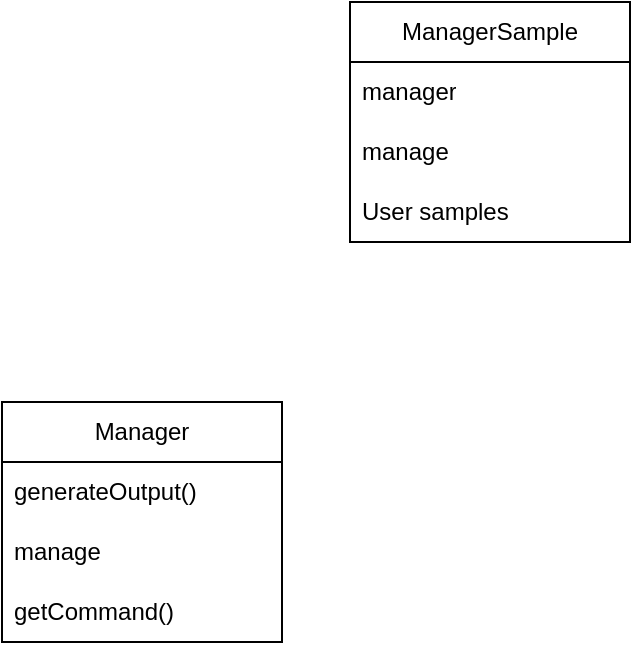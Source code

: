 <mxfile version="24.8.4">
  <diagram id="C5RBs43oDa-KdzZeNtuy" name="Manager">
    <mxGraphModel dx="1042" dy="573" grid="1" gridSize="10" guides="1" tooltips="1" connect="1" arrows="1" fold="1" page="1" pageScale="1" pageWidth="827" pageHeight="1169" math="0" shadow="0">
      <root>
        <mxCell id="WIyWlLk6GJQsqaUBKTNV-0" />
        <mxCell id="WIyWlLk6GJQsqaUBKTNV-1" parent="WIyWlLk6GJQsqaUBKTNV-0" />
        <mxCell id="9lalcjFkK34h0deYs-YS-0" value="ManagerSample" style="swimlane;fontStyle=0;childLayout=stackLayout;horizontal=1;startSize=30;horizontalStack=0;resizeParent=1;resizeParentMax=0;resizeLast=0;collapsible=1;marginBottom=0;whiteSpace=wrap;html=1;" parent="WIyWlLk6GJQsqaUBKTNV-1" vertex="1">
          <mxGeometry x="344" y="40" width="140" height="120" as="geometry" />
        </mxCell>
        <mxCell id="9lalcjFkK34h0deYs-YS-1" value="manager" style="text;strokeColor=none;fillColor=none;align=left;verticalAlign=middle;spacingLeft=4;spacingRight=4;overflow=hidden;points=[[0,0.5],[1,0.5]];portConstraint=eastwest;rotatable=0;whiteSpace=wrap;html=1;" parent="9lalcjFkK34h0deYs-YS-0" vertex="1">
          <mxGeometry y="30" width="140" height="30" as="geometry" />
        </mxCell>
        <mxCell id="_mAt1zkfzUNuX4AdIRLx-2" value="manage" style="text;strokeColor=none;fillColor=none;align=left;verticalAlign=middle;spacingLeft=4;spacingRight=4;overflow=hidden;points=[[0,0.5],[1,0.5]];portConstraint=eastwest;rotatable=0;whiteSpace=wrap;html=1;" vertex="1" parent="9lalcjFkK34h0deYs-YS-0">
          <mxGeometry y="60" width="140" height="30" as="geometry" />
        </mxCell>
        <mxCell id="9lalcjFkK34h0deYs-YS-2" value="User samples" style="text;strokeColor=none;fillColor=none;align=left;verticalAlign=middle;spacingLeft=4;spacingRight=4;overflow=hidden;points=[[0,0.5],[1,0.5]];portConstraint=eastwest;rotatable=0;whiteSpace=wrap;html=1;" parent="9lalcjFkK34h0deYs-YS-0" vertex="1">
          <mxGeometry y="90" width="140" height="30" as="geometry" />
        </mxCell>
        <mxCell id="9lalcjFkK34h0deYs-YS-4" value="Manager" style="swimlane;fontStyle=0;childLayout=stackLayout;horizontal=1;startSize=30;horizontalStack=0;resizeParent=1;resizeParentMax=0;resizeLast=0;collapsible=1;marginBottom=0;whiteSpace=wrap;html=1;" parent="WIyWlLk6GJQsqaUBKTNV-1" vertex="1">
          <mxGeometry x="170" y="240" width="140" height="120" as="geometry" />
        </mxCell>
        <mxCell id="9lalcjFkK34h0deYs-YS-5" value="generateOutput()" style="text;strokeColor=none;fillColor=none;align=left;verticalAlign=middle;spacingLeft=4;spacingRight=4;overflow=hidden;points=[[0,0.5],[1,0.5]];portConstraint=eastwest;rotatable=0;whiteSpace=wrap;html=1;" parent="9lalcjFkK34h0deYs-YS-4" vertex="1">
          <mxGeometry y="30" width="140" height="30" as="geometry" />
        </mxCell>
        <mxCell id="9lalcjFkK34h0deYs-YS-6" value="manage" style="text;strokeColor=none;fillColor=none;align=left;verticalAlign=middle;spacingLeft=4;spacingRight=4;overflow=hidden;points=[[0,0.5],[1,0.5]];portConstraint=eastwest;rotatable=0;whiteSpace=wrap;html=1;" parent="9lalcjFkK34h0deYs-YS-4" vertex="1">
          <mxGeometry y="60" width="140" height="30" as="geometry" />
        </mxCell>
        <mxCell id="9lalcjFkK34h0deYs-YS-7" value="getCommand()" style="text;strokeColor=none;fillColor=none;align=left;verticalAlign=middle;spacingLeft=4;spacingRight=4;overflow=hidden;points=[[0,0.5],[1,0.5]];portConstraint=eastwest;rotatable=0;whiteSpace=wrap;html=1;" parent="9lalcjFkK34h0deYs-YS-4" vertex="1">
          <mxGeometry y="90" width="140" height="30" as="geometry" />
        </mxCell>
      </root>
    </mxGraphModel>
  </diagram>
</mxfile>
